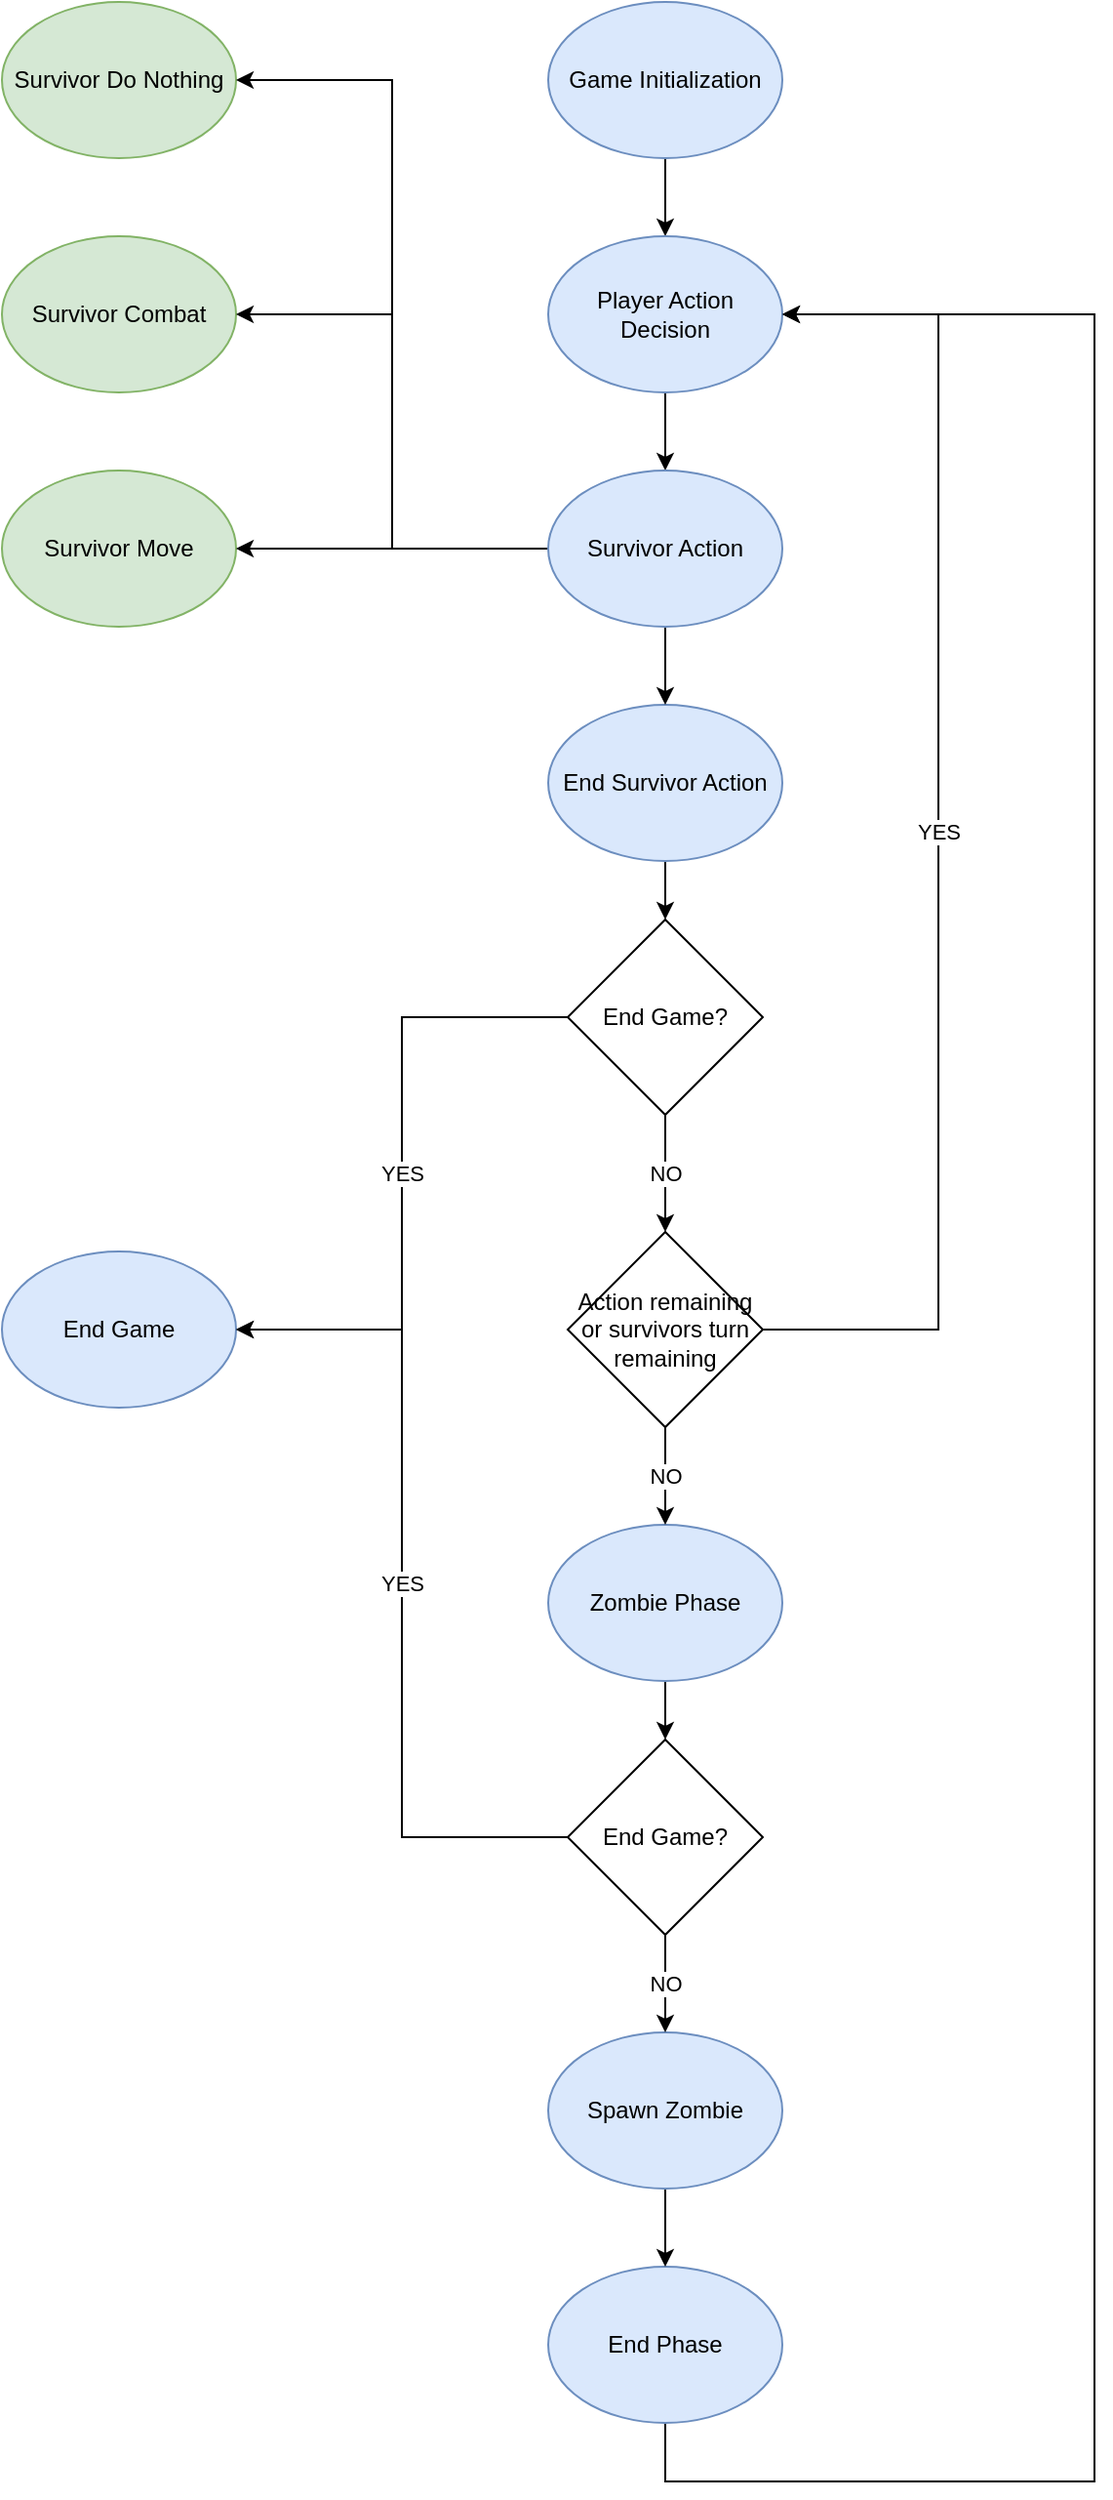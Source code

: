 <mxfile version="20.0.4" type="device"><diagram id="dsUi-pGwmszHhLxmfw8m" name="Page-1"><mxGraphModel dx="1186" dy="768" grid="1" gridSize="10" guides="1" tooltips="1" connect="1" arrows="1" fold="1" page="1" pageScale="1" pageWidth="827" pageHeight="1169" math="0" shadow="0"><root><mxCell id="0"/><mxCell id="1" parent="0"/><mxCell id="qSan6Cbi3_Gy4D0Ze5uR-22" value="" style="edgeStyle=orthogonalEdgeStyle;rounded=0;orthogonalLoop=1;jettySize=auto;html=1;" parent="1" source="qSan6Cbi3_Gy4D0Ze5uR-1" target="qSan6Cbi3_Gy4D0Ze5uR-2" edge="1"><mxGeometry relative="1" as="geometry"/></mxCell><mxCell id="qSan6Cbi3_Gy4D0Ze5uR-1" value="Game Initialization" style="ellipse;whiteSpace=wrap;html=1;fillColor=#dae8fc;strokeColor=#6c8ebf;" parent="1" vertex="1"><mxGeometry x="360" y="40" width="120" height="80" as="geometry"/></mxCell><mxCell id="qSan6Cbi3_Gy4D0Ze5uR-13" style="edgeStyle=orthogonalEdgeStyle;rounded=0;orthogonalLoop=1;jettySize=auto;html=1;exitX=0.5;exitY=1;exitDx=0;exitDy=0;entryX=0.5;entryY=0;entryDx=0;entryDy=0;" parent="1" source="qSan6Cbi3_Gy4D0Ze5uR-2" target="qSan6Cbi3_Gy4D0Ze5uR-11" edge="1"><mxGeometry relative="1" as="geometry"/></mxCell><mxCell id="qSan6Cbi3_Gy4D0Ze5uR-2" value="Player Action Decision" style="ellipse;whiteSpace=wrap;html=1;fillColor=#dae8fc;strokeColor=#6c8ebf;" parent="1" vertex="1"><mxGeometry x="360" y="160" width="120" height="80" as="geometry"/></mxCell><mxCell id="qSan6Cbi3_Gy4D0Ze5uR-3" value="End Game" style="ellipse;whiteSpace=wrap;html=1;fillColor=#dae8fc;strokeColor=#6c8ebf;" parent="1" vertex="1"><mxGeometry x="80" y="680" width="120" height="80" as="geometry"/></mxCell><mxCell id="qSan6Cbi3_Gy4D0Ze5uR-54" value="" style="edgeStyle=orthogonalEdgeStyle;rounded=0;orthogonalLoop=1;jettySize=auto;html=1;exitX=0.5;exitY=1;exitDx=0;exitDy=0;entryX=1;entryY=0.5;entryDx=0;entryDy=0;" parent="1" source="qSan6Cbi3_Gy4D0Ze5uR-4" target="qSan6Cbi3_Gy4D0Ze5uR-2" edge="1"><mxGeometry relative="1" as="geometry"><Array as="points"><mxPoint x="420" y="1310"/><mxPoint x="640" y="1310"/><mxPoint x="640" y="200"/></Array></mxGeometry></mxCell><mxCell id="qSan6Cbi3_Gy4D0Ze5uR-4" value="End Phase" style="ellipse;whiteSpace=wrap;html=1;fillColor=#dae8fc;strokeColor=#6c8ebf;" parent="1" vertex="1"><mxGeometry x="360" y="1200" width="120" height="80" as="geometry"/></mxCell><mxCell id="qSan6Cbi3_Gy4D0Ze5uR-26" value="" style="edgeStyle=orthogonalEdgeStyle;rounded=0;orthogonalLoop=1;jettySize=auto;html=1;" parent="1" source="qSan6Cbi3_Gy4D0Ze5uR-5" target="qSan6Cbi3_Gy4D0Ze5uR-4" edge="1"><mxGeometry relative="1" as="geometry"/></mxCell><mxCell id="qSan6Cbi3_Gy4D0Ze5uR-5" value="Spawn Zombie" style="ellipse;whiteSpace=wrap;html=1;fillColor=#dae8fc;strokeColor=#6c8ebf;" parent="1" vertex="1"><mxGeometry x="360" y="1080" width="120" height="80" as="geometry"/></mxCell><mxCell id="qSan6Cbi3_Gy4D0Ze5uR-50" style="edgeStyle=orthogonalEdgeStyle;rounded=0;orthogonalLoop=1;jettySize=auto;html=1;exitX=0.5;exitY=1;exitDx=0;exitDy=0;entryX=0.5;entryY=0;entryDx=0;entryDy=0;" parent="1" source="qSan6Cbi3_Gy4D0Ze5uR-6" target="qSan6Cbi3_Gy4D0Ze5uR-49" edge="1"><mxGeometry relative="1" as="geometry"/></mxCell><mxCell id="qSan6Cbi3_Gy4D0Ze5uR-6" value="Zombie Phase" style="ellipse;whiteSpace=wrap;html=1;fillColor=#dae8fc;strokeColor=#6c8ebf;" parent="1" vertex="1"><mxGeometry x="360" y="820" width="120" height="80" as="geometry"/></mxCell><mxCell id="qSan6Cbi3_Gy4D0Ze5uR-45" style="edgeStyle=orthogonalEdgeStyle;rounded=0;orthogonalLoop=1;jettySize=auto;html=1;exitX=0.5;exitY=1;exitDx=0;exitDy=0;entryX=0.5;entryY=0;entryDx=0;entryDy=0;" parent="1" source="qSan6Cbi3_Gy4D0Ze5uR-7" target="qSan6Cbi3_Gy4D0Ze5uR-30" edge="1"><mxGeometry relative="1" as="geometry"><Array as="points"><mxPoint x="420" y="500"/><mxPoint x="420" y="500"/></Array></mxGeometry></mxCell><mxCell id="qSan6Cbi3_Gy4D0Ze5uR-7" value="End Survivor Action" style="ellipse;whiteSpace=wrap;html=1;fillColor=#dae8fc;strokeColor=#6c8ebf;" parent="1" vertex="1"><mxGeometry x="360" y="400" width="120" height="80" as="geometry"/></mxCell><mxCell id="qSan6Cbi3_Gy4D0Ze5uR-8" value="Survivor Combat" style="ellipse;whiteSpace=wrap;html=1;fillColor=#d5e8d4;strokeColor=#82b366;" parent="1" vertex="1"><mxGeometry x="80" y="160" width="120" height="80" as="geometry"/></mxCell><mxCell id="qSan6Cbi3_Gy4D0Ze5uR-9" value="Survivor Do Nothing" style="ellipse;whiteSpace=wrap;html=1;fillColor=#d5e8d4;strokeColor=#82b366;" parent="1" vertex="1"><mxGeometry x="80" y="40" width="120" height="80" as="geometry"/></mxCell><mxCell id="qSan6Cbi3_Gy4D0Ze5uR-10" value="Survivor Move" style="ellipse;whiteSpace=wrap;html=1;fillColor=#d5e8d4;strokeColor=#82b366;" parent="1" vertex="1"><mxGeometry x="80" y="280" width="120" height="80" as="geometry"/></mxCell><mxCell id="qSan6Cbi3_Gy4D0Ze5uR-23" value="" style="edgeStyle=orthogonalEdgeStyle;rounded=0;orthogonalLoop=1;jettySize=auto;html=1;" parent="1" source="qSan6Cbi3_Gy4D0Ze5uR-11" target="qSan6Cbi3_Gy4D0Ze5uR-7" edge="1"><mxGeometry relative="1" as="geometry"/></mxCell><mxCell id="qSan6Cbi3_Gy4D0Ze5uR-61" style="edgeStyle=orthogonalEdgeStyle;rounded=0;orthogonalLoop=1;jettySize=auto;html=1;exitX=0;exitY=0.5;exitDx=0;exitDy=0;entryX=1;entryY=0.5;entryDx=0;entryDy=0;" parent="1" source="qSan6Cbi3_Gy4D0Ze5uR-11" target="qSan6Cbi3_Gy4D0Ze5uR-10" edge="1"><mxGeometry relative="1" as="geometry"/></mxCell><mxCell id="qSan6Cbi3_Gy4D0Ze5uR-62" style="edgeStyle=orthogonalEdgeStyle;rounded=0;orthogonalLoop=1;jettySize=auto;html=1;exitX=0;exitY=0.5;exitDx=0;exitDy=0;entryX=1;entryY=0.5;entryDx=0;entryDy=0;" parent="1" source="qSan6Cbi3_Gy4D0Ze5uR-11" target="qSan6Cbi3_Gy4D0Ze5uR-8" edge="1"><mxGeometry relative="1" as="geometry"/></mxCell><mxCell id="qSan6Cbi3_Gy4D0Ze5uR-63" style="edgeStyle=orthogonalEdgeStyle;rounded=0;orthogonalLoop=1;jettySize=auto;html=1;exitX=0;exitY=0.5;exitDx=0;exitDy=0;entryX=1;entryY=0.5;entryDx=0;entryDy=0;" parent="1" source="qSan6Cbi3_Gy4D0Ze5uR-11" target="qSan6Cbi3_Gy4D0Ze5uR-9" edge="1"><mxGeometry relative="1" as="geometry"/></mxCell><mxCell id="qSan6Cbi3_Gy4D0Ze5uR-11" value="Survivor Action" style="ellipse;whiteSpace=wrap;html=1;fillColor=#dae8fc;strokeColor=#6c8ebf;" parent="1" vertex="1"><mxGeometry x="360" y="280" width="120" height="80" as="geometry"/></mxCell><mxCell id="qSan6Cbi3_Gy4D0Ze5uR-57" value="NO" style="edgeStyle=orthogonalEdgeStyle;rounded=0;orthogonalLoop=1;jettySize=auto;html=1;exitX=0.5;exitY=1;exitDx=0;exitDy=0;entryX=0.5;entryY=0;entryDx=0;entryDy=0;" parent="1" source="qSan6Cbi3_Gy4D0Ze5uR-30" target="qSan6Cbi3_Gy4D0Ze5uR-31" edge="1"><mxGeometry relative="1" as="geometry"/></mxCell><mxCell id="qSan6Cbi3_Gy4D0Ze5uR-59" value="YES" style="edgeStyle=orthogonalEdgeStyle;rounded=0;orthogonalLoop=1;jettySize=auto;html=1;exitX=0;exitY=0.5;exitDx=0;exitDy=0;entryX=1;entryY=0.5;entryDx=0;entryDy=0;" parent="1" source="qSan6Cbi3_Gy4D0Ze5uR-30" target="qSan6Cbi3_Gy4D0Ze5uR-3" edge="1"><mxGeometry relative="1" as="geometry"/></mxCell><mxCell id="qSan6Cbi3_Gy4D0Ze5uR-30" value="End Game?" style="rhombus;whiteSpace=wrap;html=1;" parent="1" vertex="1"><mxGeometry x="370" y="510" width="100" height="100" as="geometry"/></mxCell><mxCell id="qSan6Cbi3_Gy4D0Ze5uR-35" value="YES" style="edgeStyle=orthogonalEdgeStyle;rounded=0;orthogonalLoop=1;jettySize=auto;html=1;exitX=1;exitY=0.5;exitDx=0;exitDy=0;entryX=1;entryY=0.5;entryDx=0;entryDy=0;" parent="1" source="qSan6Cbi3_Gy4D0Ze5uR-31" target="qSan6Cbi3_Gy4D0Ze5uR-2" edge="1"><mxGeometry relative="1" as="geometry"><mxPoint x="520" y="370" as="targetPoint"/><Array as="points"><mxPoint x="560" y="720"/><mxPoint x="560" y="200"/></Array></mxGeometry></mxCell><mxCell id="qSan6Cbi3_Gy4D0Ze5uR-56" value="NO" style="edgeStyle=orthogonalEdgeStyle;rounded=0;orthogonalLoop=1;jettySize=auto;html=1;exitX=0.5;exitY=1;exitDx=0;exitDy=0;entryX=0.5;entryY=0;entryDx=0;entryDy=0;" parent="1" source="qSan6Cbi3_Gy4D0Ze5uR-31" target="qSan6Cbi3_Gy4D0Ze5uR-6" edge="1"><mxGeometry relative="1" as="geometry"/></mxCell><mxCell id="qSan6Cbi3_Gy4D0Ze5uR-31" value="Action remaining or survivors turn remaining" style="rhombus;whiteSpace=wrap;html=1;" parent="1" vertex="1"><mxGeometry x="370" y="670" width="100" height="100" as="geometry"/></mxCell><mxCell id="qSan6Cbi3_Gy4D0Ze5uR-58" value="NO" style="edgeStyle=orthogonalEdgeStyle;rounded=0;orthogonalLoop=1;jettySize=auto;html=1;exitX=0.5;exitY=1;exitDx=0;exitDy=0;entryX=0.5;entryY=0;entryDx=0;entryDy=0;" parent="1" source="qSan6Cbi3_Gy4D0Ze5uR-49" target="qSan6Cbi3_Gy4D0Ze5uR-5" edge="1"><mxGeometry relative="1" as="geometry"/></mxCell><mxCell id="qSan6Cbi3_Gy4D0Ze5uR-60" value="YES" style="edgeStyle=orthogonalEdgeStyle;rounded=0;orthogonalLoop=1;jettySize=auto;html=1;exitX=0;exitY=0.5;exitDx=0;exitDy=0;entryX=1;entryY=0.5;entryDx=0;entryDy=0;" parent="1" source="qSan6Cbi3_Gy4D0Ze5uR-49" target="qSan6Cbi3_Gy4D0Ze5uR-3" edge="1"><mxGeometry relative="1" as="geometry"/></mxCell><mxCell id="qSan6Cbi3_Gy4D0Ze5uR-49" value="End Game?" style="rhombus;whiteSpace=wrap;html=1;" parent="1" vertex="1"><mxGeometry x="370" y="930" width="100" height="100" as="geometry"/></mxCell></root></mxGraphModel></diagram></mxfile>